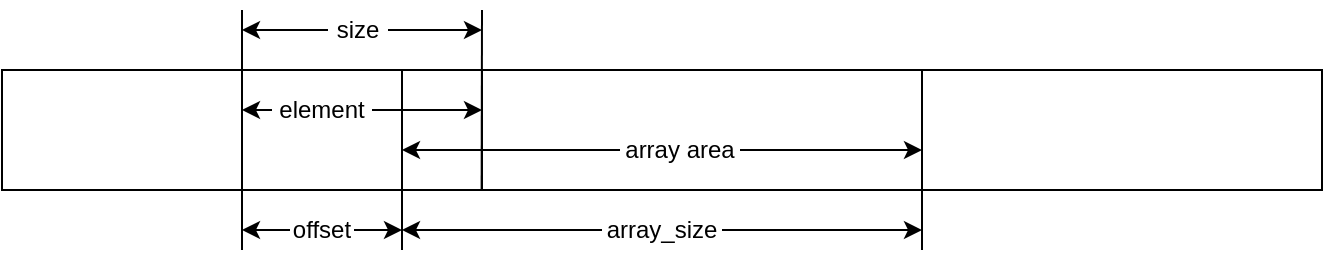 <mxfile version="15.8.7" type="device"><diagram id="5_BoN7fuUjd1cThc846L" name="第 1 页"><mxGraphModel dx="609" dy="355" grid="1" gridSize="10" guides="1" tooltips="1" connect="1" arrows="1" fold="1" page="1" pageScale="1" pageWidth="827" pageHeight="1169" math="0" shadow="0"><root><mxCell id="0"/><mxCell id="1" parent="0"/><mxCell id="Yk2rPM98_pMDQuAhmzzZ-2" value="" style="rounded=0;whiteSpace=wrap;html=1;" vertex="1" parent="1"><mxGeometry x="60" y="350" width="660" height="60" as="geometry"/></mxCell><mxCell id="Yk2rPM98_pMDQuAhmzzZ-4" value="" style="rounded=0;whiteSpace=wrap;html=1;fillColor=none;" vertex="1" parent="1"><mxGeometry x="180" y="350" width="120" height="60" as="geometry"/></mxCell><mxCell id="Yk2rPM98_pMDQuAhmzzZ-3" value="" style="rounded=0;whiteSpace=wrap;html=1;fillColor=none;" vertex="1" parent="1"><mxGeometry x="260" y="350" width="260" height="60" as="geometry"/></mxCell><mxCell id="Yk2rPM98_pMDQuAhmzzZ-5" value="" style="endArrow=none;html=1;rounded=0;entryX=0;entryY=0;entryDx=0;entryDy=0;" edge="1" parent="1" target="Yk2rPM98_pMDQuAhmzzZ-3"><mxGeometry width="50" height="50" relative="1" as="geometry"><mxPoint x="260" y="440" as="sourcePoint"/><mxPoint x="440" y="370" as="targetPoint"/></mxGeometry></mxCell><mxCell id="Yk2rPM98_pMDQuAhmzzZ-6" value="" style="endArrow=none;html=1;rounded=0;entryX=1;entryY=0;entryDx=0;entryDy=0;" edge="1" parent="1" target="Yk2rPM98_pMDQuAhmzzZ-3"><mxGeometry width="50" height="50" relative="1" as="geometry"><mxPoint x="520" y="440" as="sourcePoint"/><mxPoint x="440" y="370" as="targetPoint"/></mxGeometry></mxCell><mxCell id="Yk2rPM98_pMDQuAhmzzZ-7" value="" style="endArrow=classic;startArrow=none;html=1;rounded=0;" edge="1" parent="1" source="Yk2rPM98_pMDQuAhmzzZ-8"><mxGeometry width="50" height="50" relative="1" as="geometry"><mxPoint x="260" y="430" as="sourcePoint"/><mxPoint x="520" y="430" as="targetPoint"/></mxGeometry></mxCell><mxCell id="Yk2rPM98_pMDQuAhmzzZ-8" value="array_size" style="text;html=1;strokeColor=none;fillColor=none;align=center;verticalAlign=middle;whiteSpace=wrap;rounded=0;" vertex="1" parent="1"><mxGeometry x="360" y="415" width="60" height="30" as="geometry"/></mxCell><mxCell id="Yk2rPM98_pMDQuAhmzzZ-9" value="" style="endArrow=none;startArrow=classic;html=1;rounded=0;" edge="1" parent="1" target="Yk2rPM98_pMDQuAhmzzZ-8"><mxGeometry width="50" height="50" relative="1" as="geometry"><mxPoint x="260" y="430" as="sourcePoint"/><mxPoint x="520" y="430" as="targetPoint"/></mxGeometry></mxCell><mxCell id="Yk2rPM98_pMDQuAhmzzZ-10" value="" style="endArrow=none;html=1;rounded=0;" edge="1" parent="1"><mxGeometry width="50" height="50" relative="1" as="geometry"><mxPoint x="180" y="320" as="sourcePoint"/><mxPoint x="180" y="440" as="targetPoint"/></mxGeometry></mxCell><mxCell id="Yk2rPM98_pMDQuAhmzzZ-11" value="" style="endArrow=none;html=1;rounded=0;exitX=0.157;exitY=1.018;exitDx=0;exitDy=0;exitPerimeter=0;" edge="1" parent="1"><mxGeometry width="50" height="50" relative="1" as="geometry"><mxPoint x="299.82" y="410.08" as="sourcePoint"/><mxPoint x="300" y="320" as="targetPoint"/></mxGeometry></mxCell><mxCell id="Yk2rPM98_pMDQuAhmzzZ-12" value="" style="endArrow=classic;startArrow=none;html=1;rounded=0;" edge="1" parent="1" source="Yk2rPM98_pMDQuAhmzzZ-13"><mxGeometry width="50" height="50" relative="1" as="geometry"><mxPoint x="180" y="330" as="sourcePoint"/><mxPoint x="300" y="330" as="targetPoint"/></mxGeometry></mxCell><mxCell id="Yk2rPM98_pMDQuAhmzzZ-13" value="size" style="text;html=1;strokeColor=none;fillColor=none;align=center;verticalAlign=middle;whiteSpace=wrap;rounded=0;" vertex="1" parent="1"><mxGeometry x="223" y="315" width="30" height="30" as="geometry"/></mxCell><mxCell id="Yk2rPM98_pMDQuAhmzzZ-14" value="" style="endArrow=none;startArrow=classic;html=1;rounded=0;" edge="1" parent="1" target="Yk2rPM98_pMDQuAhmzzZ-13"><mxGeometry width="50" height="50" relative="1" as="geometry"><mxPoint x="180" y="330" as="sourcePoint"/><mxPoint x="300" y="330" as="targetPoint"/></mxGeometry></mxCell><mxCell id="Yk2rPM98_pMDQuAhmzzZ-15" value="" style="endArrow=classic;startArrow=none;html=1;rounded=0;" edge="1" parent="1" source="Yk2rPM98_pMDQuAhmzzZ-16"><mxGeometry width="50" height="50" relative="1" as="geometry"><mxPoint x="180" y="430" as="sourcePoint"/><mxPoint x="260" y="430" as="targetPoint"/></mxGeometry></mxCell><mxCell id="Yk2rPM98_pMDQuAhmzzZ-16" value="offset" style="text;html=1;strokeColor=none;fillColor=none;align=center;verticalAlign=middle;whiteSpace=wrap;rounded=0;" vertex="1" parent="1"><mxGeometry x="204" y="415" width="32" height="30" as="geometry"/></mxCell><mxCell id="Yk2rPM98_pMDQuAhmzzZ-17" value="" style="endArrow=none;startArrow=classic;html=1;rounded=0;" edge="1" parent="1" target="Yk2rPM98_pMDQuAhmzzZ-16"><mxGeometry width="50" height="50" relative="1" as="geometry"><mxPoint x="180" y="430" as="sourcePoint"/><mxPoint x="260" y="430" as="targetPoint"/></mxGeometry></mxCell><mxCell id="Yk2rPM98_pMDQuAhmzzZ-18" value="" style="endArrow=classic;startArrow=none;html=1;rounded=0;" edge="1" parent="1" source="Yk2rPM98_pMDQuAhmzzZ-19"><mxGeometry width="50" height="50" relative="1" as="geometry"><mxPoint x="260" y="380" as="sourcePoint"/><mxPoint x="520" y="390" as="targetPoint"/></mxGeometry></mxCell><mxCell id="Yk2rPM98_pMDQuAhmzzZ-19" value="array area" style="text;html=1;strokeColor=none;fillColor=none;align=center;verticalAlign=middle;whiteSpace=wrap;rounded=0;" vertex="1" parent="1"><mxGeometry x="369" y="375" width="60" height="30" as="geometry"/></mxCell><mxCell id="Yk2rPM98_pMDQuAhmzzZ-22" value="" style="endArrow=none;startArrow=classic;html=1;rounded=0;entryX=0;entryY=0.5;entryDx=0;entryDy=0;" edge="1" parent="1" target="Yk2rPM98_pMDQuAhmzzZ-19"><mxGeometry width="50" height="50" relative="1" as="geometry"><mxPoint x="260" y="390" as="sourcePoint"/><mxPoint x="380" y="380" as="targetPoint"/></mxGeometry></mxCell><mxCell id="Yk2rPM98_pMDQuAhmzzZ-23" value="" style="endArrow=classic;startArrow=none;html=1;rounded=0;" edge="1" parent="1" source="Yk2rPM98_pMDQuAhmzzZ-24"><mxGeometry width="50" height="50" relative="1" as="geometry"><mxPoint x="180" y="370" as="sourcePoint"/><mxPoint x="300" y="370" as="targetPoint"/></mxGeometry></mxCell><mxCell id="Yk2rPM98_pMDQuAhmzzZ-24" value="element" style="text;html=1;strokeColor=none;fillColor=none;align=center;verticalAlign=middle;whiteSpace=wrap;rounded=0;" vertex="1" parent="1"><mxGeometry x="195" y="355" width="50" height="30" as="geometry"/></mxCell><mxCell id="Yk2rPM98_pMDQuAhmzzZ-25" value="" style="endArrow=none;startArrow=classic;html=1;rounded=0;" edge="1" parent="1" target="Yk2rPM98_pMDQuAhmzzZ-24"><mxGeometry width="50" height="50" relative="1" as="geometry"><mxPoint x="180" y="370" as="sourcePoint"/><mxPoint x="300" y="370" as="targetPoint"/></mxGeometry></mxCell></root></mxGraphModel></diagram></mxfile>